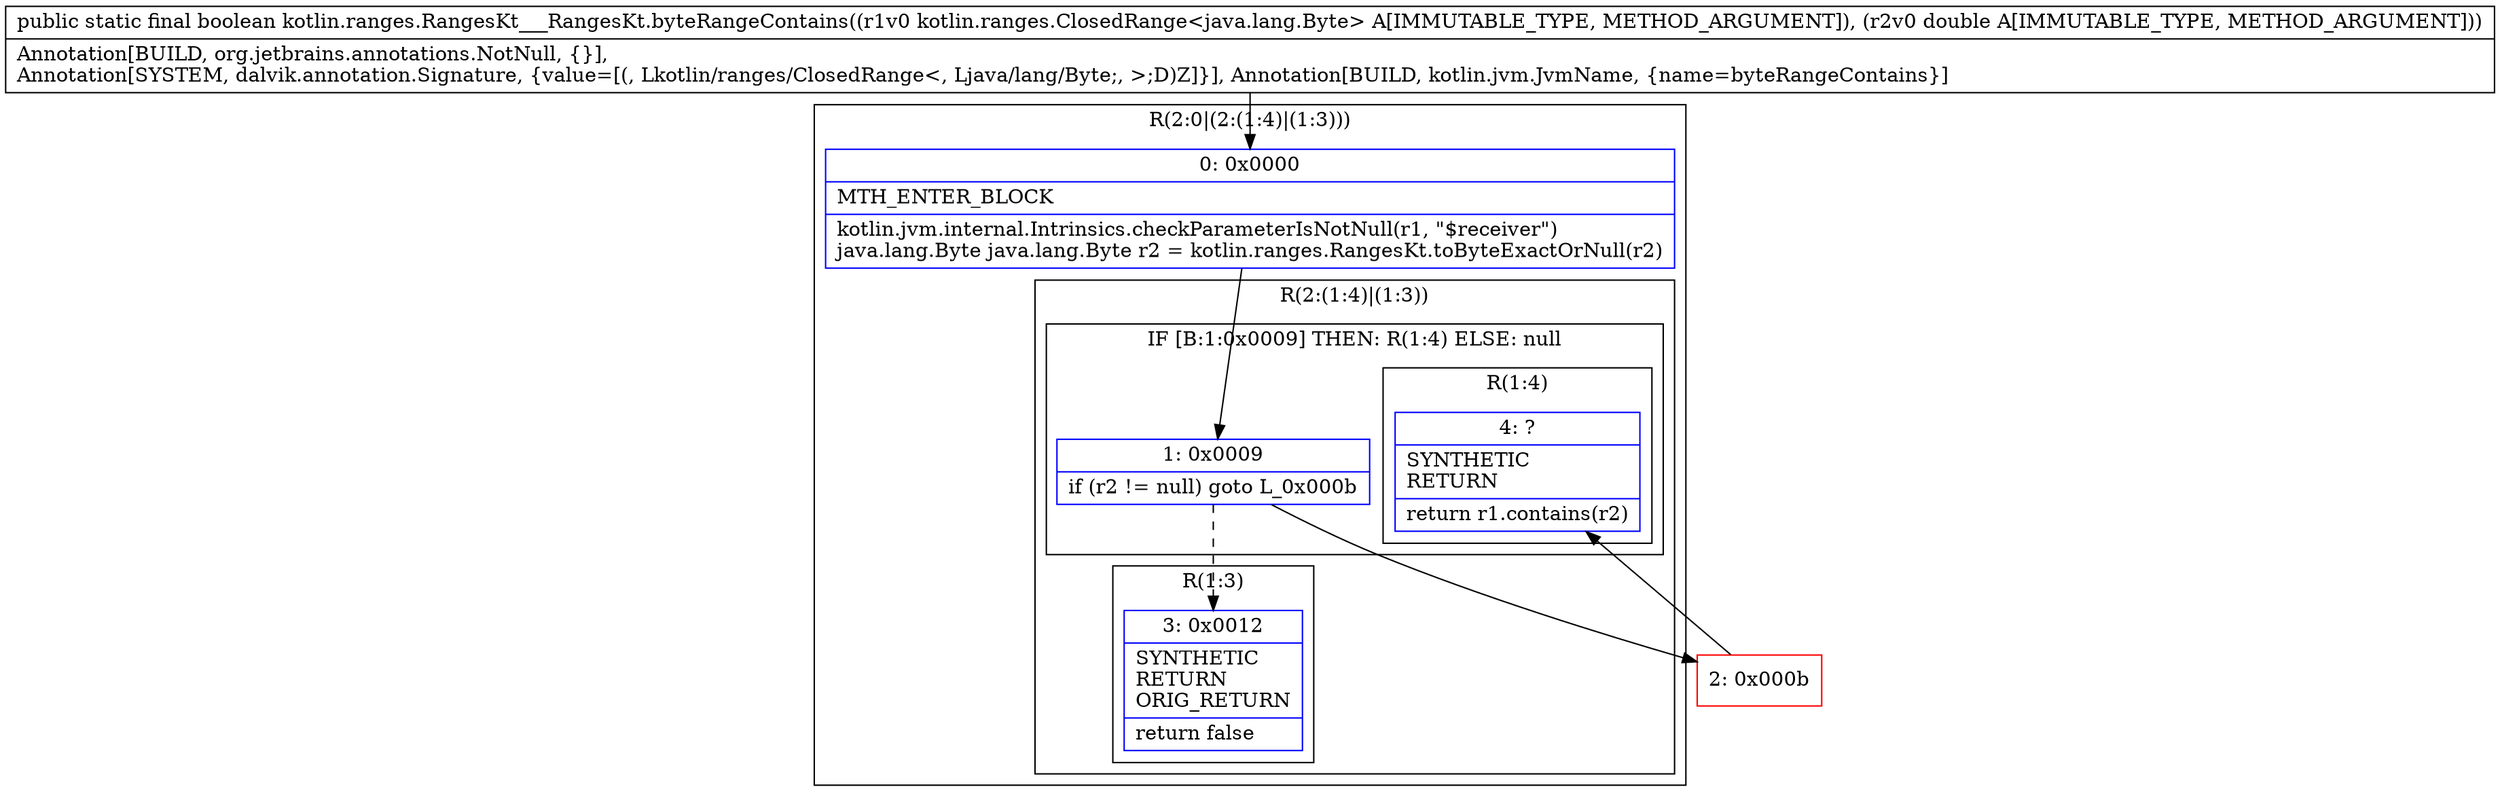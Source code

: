 digraph "CFG forkotlin.ranges.RangesKt___RangesKt.byteRangeContains(Lkotlin\/ranges\/ClosedRange;D)Z" {
subgraph cluster_Region_2062124878 {
label = "R(2:0|(2:(1:4)|(1:3)))";
node [shape=record,color=blue];
Node_0 [shape=record,label="{0\:\ 0x0000|MTH_ENTER_BLOCK\l|kotlin.jvm.internal.Intrinsics.checkParameterIsNotNull(r1, \"$receiver\")\ljava.lang.Byte java.lang.Byte r2 = kotlin.ranges.RangesKt.toByteExactOrNull(r2)\l}"];
subgraph cluster_Region_445196637 {
label = "R(2:(1:4)|(1:3))";
node [shape=record,color=blue];
subgraph cluster_IfRegion_1473294652 {
label = "IF [B:1:0x0009] THEN: R(1:4) ELSE: null";
node [shape=record,color=blue];
Node_1 [shape=record,label="{1\:\ 0x0009|if (r2 != null) goto L_0x000b\l}"];
subgraph cluster_Region_711964993 {
label = "R(1:4)";
node [shape=record,color=blue];
Node_4 [shape=record,label="{4\:\ ?|SYNTHETIC\lRETURN\l|return r1.contains(r2)\l}"];
}
}
subgraph cluster_Region_1009145716 {
label = "R(1:3)";
node [shape=record,color=blue];
Node_3 [shape=record,label="{3\:\ 0x0012|SYNTHETIC\lRETURN\lORIG_RETURN\l|return false\l}"];
}
}
}
Node_2 [shape=record,color=red,label="{2\:\ 0x000b}"];
MethodNode[shape=record,label="{public static final boolean kotlin.ranges.RangesKt___RangesKt.byteRangeContains((r1v0 kotlin.ranges.ClosedRange\<java.lang.Byte\> A[IMMUTABLE_TYPE, METHOD_ARGUMENT]), (r2v0 double A[IMMUTABLE_TYPE, METHOD_ARGUMENT]))  | Annotation[BUILD, org.jetbrains.annotations.NotNull, \{\}], \lAnnotation[SYSTEM, dalvik.annotation.Signature, \{value=[(, Lkotlin\/ranges\/ClosedRange\<, Ljava\/lang\/Byte;, \>;D)Z]\}], Annotation[BUILD, kotlin.jvm.JvmName, \{name=byteRangeContains\}]\l}"];
MethodNode -> Node_0;
Node_0 -> Node_1;
Node_1 -> Node_2;
Node_1 -> Node_3[style=dashed];
Node_2 -> Node_4;
}

